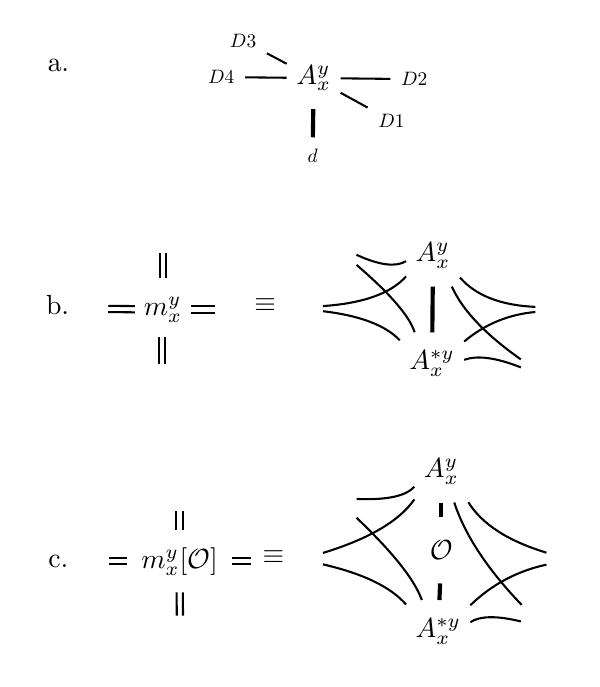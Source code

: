 
\tikzset{every picture/.style={line width=0.75pt}} %set default line width to 0.75pt        

\begin{tikzpicture}[x=0.75pt,y=0.75pt,yscale=-1,xscale=1]
%uncomment if require: \path (0,539.6); %set diagram left start at 0, and has height of 539.6


% Text Node
\draw (152.03,65.47) node   {$A^{y}_{x}$};
% Text Node
\draw (189.5,86) node [scale=0.7]  {$D1$};
% Text Node
\draw (200.5,66) node [scale=0.7]  {$D2$};
% Text Node
\draw (118,47.5) node [scale=0.7]  {$D3$};
% Text Node
\draw (107.5,65) node [scale=0.7]  {$D4$};
% Text Node
\draw (151.5,103) node [scale=0.7]  {$d$};
% Text Node
\draw (209.53,150.97) node   {$A^{y}_{x}$};
% Text Node
\draw (260.83,207.83) node [scale=0.7]  {$$};
% Text Node
\draw (267.83,176.67) node [scale=0.7]  {$$};
% Text Node
\draw (163.67,147.33) node [scale=0.7]  {$$};
% Text Node
\draw (147.5,176.33) node [scale=0.7]  {$$};
% Text Node
\draw (209.03,202.97) node   {$A^{*y}_{x}$};
% Text Node
\draw (213.53,254.97) node   {$A^{y}_{x}$};
% Text Node
\draw (260.83,328.83) node [scale=0.7]  {$$};
% Text Node
\draw (273.17,297.33) node [scale=0.7]  {$$};
% Text Node
\draw (163.67,268.33) node [scale=0.7]  {$$};
% Text Node
\draw (147.5,297.33) node [scale=0.7]  {$$};
% Text Node
\draw (212.03,331.97) node   {$A^{*y}_{x}$};
% Text Node
\draw (213.53,292.97) node   {$\mathcal{O}$};
% Text Node
\draw (79.37,176.97) node   {$m^{y}_{x}$};
% Text Node
\draw (113.7,176.97) node   {$$};
% Text Node
\draw (44.03,176.63) node   {$$};
% Text Node
\draw (79.37,137.3) node   {$$};
% Text Node
\draw (79.03,173.63) node   {$$};
% Text Node
\draw (128.67,175) node   {$\equiv $};
% Text Node
\draw (87.37,298.3) node   {$m^{y}_{x}[\mathcal{O}]$};
% Text Node
\draw (130.7,298.3) node   {$$};
% Text Node
\draw (44.37,298.3) node   {$$};
% Text Node
\draw (87.37,261.63) node   {$$};
% Text Node
\draw (87.7,340.97) node   {$$};
% Text Node
\draw (132.67,296.33) node   {$\equiv $};
% Text Node
\draw (79.03,215.97) node   {$$};
% Text Node
\draw (29,59.67) node  [align=left] {a.};
% Text Node
\draw (28.67,174.67) node  [align=left] {b.};
% Text Node
\draw (29,298.33) node  [align=left] {c.};
% Connection
\draw    (129.5,53.57) -- (139.03,58.6) ;


% Connection
\draw    (189,65.87) -- (165.03,65.61) ;


% Connection
\draw    (119,65.12) -- (139.03,65.33) ;


% Connection
\draw    (165.03,72.59) -- (178,79.7) ;


% Connection
\draw [line width=1.5]    (151.63,94) -- (151.82,80.47) ;


% Connection
\draw    (172.67,150.65) .. controls (183.67,155.67) and (191.62,156.69) .. (196.53,153.7) ;


% Connection
\draw    (258.83,175.72) .. controls (242.2,174.99) and (230.1,170.29) .. (222.53,161.6) ;


% Connection
\draw    (156.5,175.33) .. controls (175.88,174.01) and (189.22,169.24) .. (196.53,161.03) ;


% Connection
\draw    (218.6,165.97) .. controls (223.69,177.32) and (234.76,189) .. (251.83,201.01) ;


% Connection
\draw    (172.67,155.49) .. controls (188.84,169.35) and (198.18,180.18) .. (200.67,187.97) ;


% Connection
\draw [line width=1.5]    (209.39,165.97) -- (209.18,187.97) ;


% Connection
\draw    (156.5,177.81) .. controls (174.37,179.93) and (186.72,184.61) .. (193.53,191.84) ;


% Connection
\draw    (258.83,178.18) .. controls (245.86,179.35) and (234.43,184.09) .. (224.53,192.41) ;


% Connection
\draw    (251.83,204.88) .. controls (239.96,200.15) and (230.86,198.94) .. (224.53,201.23) ;


% Connection
\draw    (172.67,268.25) .. controls (187.17,268.88) and (196.46,266.91) .. (200.53,262.35) ;


% Connection
\draw    (264.17,294.13) .. controls (245.7,288.56) and (233.16,280.46) .. (226.53,269.83) ;


% Connection
\draw    (156.5,294.26) .. controls (178.58,287.52) and (193.26,278.92) .. (200.53,268.47) ;


% Connection
\draw    (219.75,269.97) .. controls (224.92,285.7) and (235.75,302.15) .. (252.26,319.33) ;


% Connection
\draw    (172.67,277.31) .. controls (190.16,293.98) and (200.66,307.2) .. (204.15,316.97) ;


% Connection
\draw    (156.5,299.77) .. controls (175.91,304.26) and (189.25,310.71) .. (196.53,319.13) ;


% Connection
\draw    (264.17,299.91) .. controls (250.06,302.96) and (237.84,309.48) .. (227.53,319.45) ;


% Connection
\draw    (251.83,327.27) .. controls (240.24,324.44) and (232.14,324.55) .. (227.53,327.62) ;


% Connection
\draw [line width=1.5]    (213.53,269.97) -- (213.53,276.97) ;


% Connection
\draw [line width=1.5]    (212.92,308.97) -- (212.61,316.97) ;


% Connection
\draw    (104.7,178.47) -- (92.87,178.47)(104.7,175.47) -- (92.87,175.47) ;


% Connection
\draw    (53.05,175.22) -- (65.88,175.34)(53.02,178.22) -- (65.85,178.34) ;


% Connection
\draw    (80.87,149.8) -- (80.87,161.97)(77.87,149.8) -- (77.87,161.97) ;


% Connection
\draw    (121.7,299.8) -- (112.87,299.8)(121.7,296.8) -- (112.87,296.8) ;


% Connection
\draw    (53.37,296.8) -- (61.87,296.8)(53.37,299.8) -- (61.87,299.8) ;


% Connection
\draw    (88.87,274.13) -- (88.87,283.3)(85.87,274.13) -- (85.87,283.3) ;


% Connection
\draw    (88.98,313.29) -- (89.07,324.45)(85.98,313.31) -- (86.07,324.48) ;


% Connection
\draw    (80.53,190.13) -- (80.53,203.47)(77.53,190.13) -- (77.53,203.47) ;



\end{tikzpicture}
